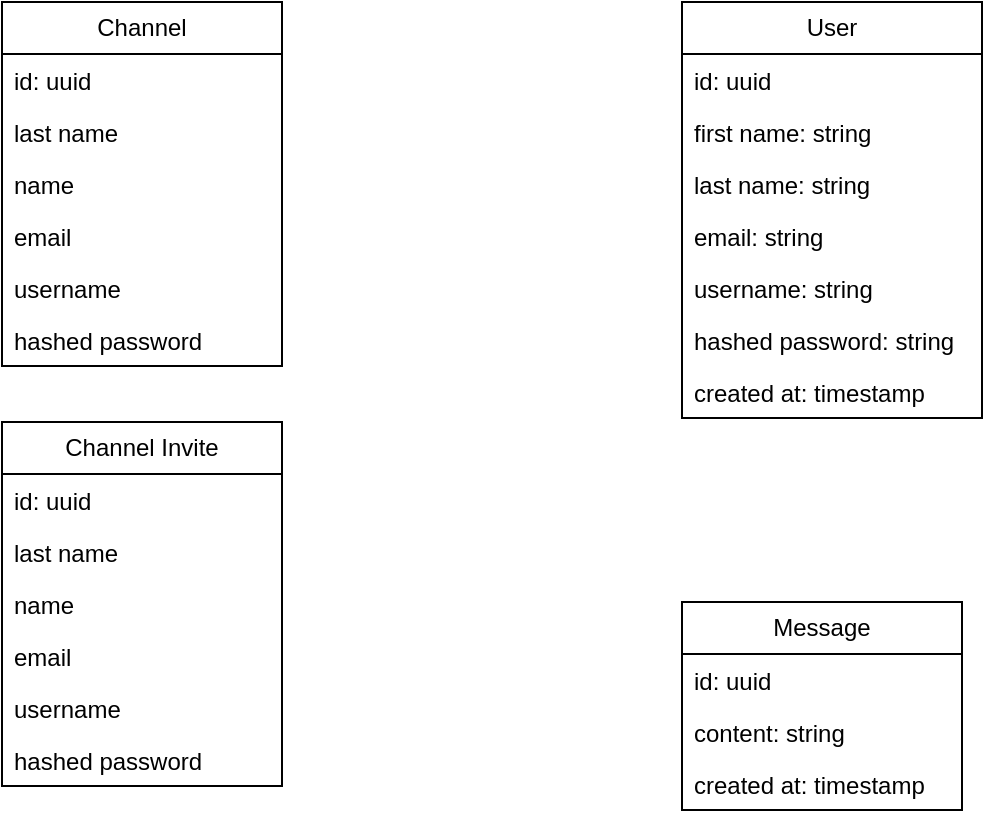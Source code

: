 <mxfile version="28.2.5" pages="2">
  <diagram name="Logical Diagram" id="xGx0N5eSpTNwlqwfYPXZ">
    <mxGraphModel dx="1779" dy="2288" grid="1" gridSize="10" guides="1" tooltips="1" connect="1" arrows="1" fold="1" page="1" pageScale="1" pageWidth="850" pageHeight="1100" math="0" shadow="0">
      <root>
        <mxCell id="j0nCSebroiDJJ7g8BEfC-0" />
        <mxCell id="j0nCSebroiDJJ7g8BEfC-1" parent="j0nCSebroiDJJ7g8BEfC-0" />
        <mxCell id="Xxsi_GQRVX5_oCuzkp5E-0" value="User" style="swimlane;fontStyle=0;childLayout=stackLayout;horizontal=1;startSize=26;fillColor=none;horizontalStack=0;resizeParent=1;resizeParentMax=0;resizeLast=0;collapsible=1;marginBottom=0;whiteSpace=wrap;html=1;" vertex="1" parent="j0nCSebroiDJJ7g8BEfC-1">
          <mxGeometry x="480" y="-540" width="150" height="208" as="geometry" />
        </mxCell>
        <mxCell id="Xxsi_GQRVX5_oCuzkp5E-19" value="id: uuid" style="text;strokeColor=none;fillColor=none;align=left;verticalAlign=top;spacingLeft=4;spacingRight=4;overflow=hidden;rotatable=0;points=[[0,0.5],[1,0.5]];portConstraint=eastwest;whiteSpace=wrap;html=1;" vertex="1" parent="Xxsi_GQRVX5_oCuzkp5E-0">
          <mxGeometry y="26" width="150" height="26" as="geometry" />
        </mxCell>
        <mxCell id="Xxsi_GQRVX5_oCuzkp5E-1" value="first name: string" style="text;strokeColor=none;fillColor=none;align=left;verticalAlign=top;spacingLeft=4;spacingRight=4;overflow=hidden;rotatable=0;points=[[0,0.5],[1,0.5]];portConstraint=eastwest;whiteSpace=wrap;html=1;" vertex="1" parent="Xxsi_GQRVX5_oCuzkp5E-0">
          <mxGeometry y="52" width="150" height="26" as="geometry" />
        </mxCell>
        <mxCell id="Xxsi_GQRVX5_oCuzkp5E-2" value="last name: string" style="text;strokeColor=none;fillColor=none;align=left;verticalAlign=top;spacingLeft=4;spacingRight=4;overflow=hidden;rotatable=0;points=[[0,0.5],[1,0.5]];portConstraint=eastwest;whiteSpace=wrap;html=1;" vertex="1" parent="Xxsi_GQRVX5_oCuzkp5E-0">
          <mxGeometry y="78" width="150" height="26" as="geometry" />
        </mxCell>
        <mxCell id="Xxsi_GQRVX5_oCuzkp5E-3" value="email: string" style="text;strokeColor=none;fillColor=none;align=left;verticalAlign=top;spacingLeft=4;spacingRight=4;overflow=hidden;rotatable=0;points=[[0,0.5],[1,0.5]];portConstraint=eastwest;whiteSpace=wrap;html=1;" vertex="1" parent="Xxsi_GQRVX5_oCuzkp5E-0">
          <mxGeometry y="104" width="150" height="26" as="geometry" />
        </mxCell>
        <mxCell id="Xxsi_GQRVX5_oCuzkp5E-4" value="username: string" style="text;strokeColor=none;fillColor=none;align=left;verticalAlign=top;spacingLeft=4;spacingRight=4;overflow=hidden;rotatable=0;points=[[0,0.5],[1,0.5]];portConstraint=eastwest;whiteSpace=wrap;html=1;" vertex="1" parent="Xxsi_GQRVX5_oCuzkp5E-0">
          <mxGeometry y="130" width="150" height="26" as="geometry" />
        </mxCell>
        <mxCell id="Xxsi_GQRVX5_oCuzkp5E-5" value="hashed password: string" style="text;strokeColor=none;fillColor=none;align=left;verticalAlign=top;spacingLeft=4;spacingRight=4;overflow=hidden;rotatable=0;points=[[0,0.5],[1,0.5]];portConstraint=eastwest;whiteSpace=wrap;html=1;" vertex="1" parent="Xxsi_GQRVX5_oCuzkp5E-0">
          <mxGeometry y="156" width="150" height="26" as="geometry" />
        </mxCell>
        <mxCell id="Xxsi_GQRVX5_oCuzkp5E-20" value="created at: timestamp" style="text;strokeColor=none;fillColor=none;align=left;verticalAlign=top;spacingLeft=4;spacingRight=4;overflow=hidden;rotatable=0;points=[[0,0.5],[1,0.5]];portConstraint=eastwest;whiteSpace=wrap;html=1;" vertex="1" parent="Xxsi_GQRVX5_oCuzkp5E-0">
          <mxGeometry y="182" width="150" height="26" as="geometry" />
        </mxCell>
        <mxCell id="Xxsi_GQRVX5_oCuzkp5E-13" value="Message" style="swimlane;fontStyle=0;childLayout=stackLayout;horizontal=1;startSize=26;fillColor=none;horizontalStack=0;resizeParent=1;resizeParentMax=0;resizeLast=0;collapsible=1;marginBottom=0;whiteSpace=wrap;html=1;" vertex="1" parent="j0nCSebroiDJJ7g8BEfC-1">
          <mxGeometry x="480" y="-240" width="140" height="104" as="geometry" />
        </mxCell>
        <mxCell id="Xxsi_GQRVX5_oCuzkp5E-14" value="id: uuid" style="text;strokeColor=none;fillColor=none;align=left;verticalAlign=top;spacingLeft=4;spacingRight=4;overflow=hidden;rotatable=0;points=[[0,0.5],[1,0.5]];portConstraint=eastwest;whiteSpace=wrap;html=1;" vertex="1" parent="Xxsi_GQRVX5_oCuzkp5E-13">
          <mxGeometry y="26" width="140" height="26" as="geometry" />
        </mxCell>
        <mxCell id="Xxsi_GQRVX5_oCuzkp5E-15" value="content: string" style="text;strokeColor=none;fillColor=none;align=left;verticalAlign=top;spacingLeft=4;spacingRight=4;overflow=hidden;rotatable=0;points=[[0,0.5],[1,0.5]];portConstraint=eastwest;whiteSpace=wrap;html=1;" vertex="1" parent="Xxsi_GQRVX5_oCuzkp5E-13">
          <mxGeometry y="52" width="140" height="26" as="geometry" />
        </mxCell>
        <mxCell id="Xxsi_GQRVX5_oCuzkp5E-17" value="created at: timestamp" style="text;strokeColor=none;fillColor=none;align=left;verticalAlign=top;spacingLeft=4;spacingRight=4;overflow=hidden;rotatable=0;points=[[0,0.5],[1,0.5]];portConstraint=eastwest;whiteSpace=wrap;html=1;" vertex="1" parent="Xxsi_GQRVX5_oCuzkp5E-13">
          <mxGeometry y="78" width="140" height="26" as="geometry" />
        </mxCell>
        <mxCell id="KXD7Go-ocemugeqAAiks-0" value="Channel" style="swimlane;fontStyle=0;childLayout=stackLayout;horizontal=1;startSize=26;fillColor=none;horizontalStack=0;resizeParent=1;resizeParentMax=0;resizeLast=0;collapsible=1;marginBottom=0;whiteSpace=wrap;html=1;" vertex="1" parent="j0nCSebroiDJJ7g8BEfC-1">
          <mxGeometry x="140" y="-540" width="140" height="182" as="geometry" />
        </mxCell>
        <mxCell id="KXD7Go-ocemugeqAAiks-1" value="id: uuid" style="text;strokeColor=none;fillColor=none;align=left;verticalAlign=top;spacingLeft=4;spacingRight=4;overflow=hidden;rotatable=0;points=[[0,0.5],[1,0.5]];portConstraint=eastwest;whiteSpace=wrap;html=1;" vertex="1" parent="KXD7Go-ocemugeqAAiks-0">
          <mxGeometry y="26" width="140" height="26" as="geometry" />
        </mxCell>
        <mxCell id="KXD7Go-ocemugeqAAiks-2" value="last name" style="text;strokeColor=none;fillColor=none;align=left;verticalAlign=top;spacingLeft=4;spacingRight=4;overflow=hidden;rotatable=0;points=[[0,0.5],[1,0.5]];portConstraint=eastwest;whiteSpace=wrap;html=1;" vertex="1" parent="KXD7Go-ocemugeqAAiks-0">
          <mxGeometry y="52" width="140" height="26" as="geometry" />
        </mxCell>
        <mxCell id="KXD7Go-ocemugeqAAiks-3" value="name" style="text;strokeColor=none;fillColor=none;align=left;verticalAlign=top;spacingLeft=4;spacingRight=4;overflow=hidden;rotatable=0;points=[[0,0.5],[1,0.5]];portConstraint=eastwest;whiteSpace=wrap;html=1;" vertex="1" parent="KXD7Go-ocemugeqAAiks-0">
          <mxGeometry y="78" width="140" height="26" as="geometry" />
        </mxCell>
        <mxCell id="KXD7Go-ocemugeqAAiks-4" value="email" style="text;strokeColor=none;fillColor=none;align=left;verticalAlign=top;spacingLeft=4;spacingRight=4;overflow=hidden;rotatable=0;points=[[0,0.5],[1,0.5]];portConstraint=eastwest;whiteSpace=wrap;html=1;" vertex="1" parent="KXD7Go-ocemugeqAAiks-0">
          <mxGeometry y="104" width="140" height="26" as="geometry" />
        </mxCell>
        <mxCell id="KXD7Go-ocemugeqAAiks-5" value="username" style="text;strokeColor=none;fillColor=none;align=left;verticalAlign=top;spacingLeft=4;spacingRight=4;overflow=hidden;rotatable=0;points=[[0,0.5],[1,0.5]];portConstraint=eastwest;whiteSpace=wrap;html=1;" vertex="1" parent="KXD7Go-ocemugeqAAiks-0">
          <mxGeometry y="130" width="140" height="26" as="geometry" />
        </mxCell>
        <mxCell id="KXD7Go-ocemugeqAAiks-6" value="hashed password" style="text;strokeColor=none;fillColor=none;align=left;verticalAlign=top;spacingLeft=4;spacingRight=4;overflow=hidden;rotatable=0;points=[[0,0.5],[1,0.5]];portConstraint=eastwest;whiteSpace=wrap;html=1;" vertex="1" parent="KXD7Go-ocemugeqAAiks-0">
          <mxGeometry y="156" width="140" height="26" as="geometry" />
        </mxCell>
        <mxCell id="KXD7Go-ocemugeqAAiks-7" value="Channel Invite" style="swimlane;fontStyle=0;childLayout=stackLayout;horizontal=1;startSize=26;fillColor=none;horizontalStack=0;resizeParent=1;resizeParentMax=0;resizeLast=0;collapsible=1;marginBottom=0;whiteSpace=wrap;html=1;" vertex="1" parent="j0nCSebroiDJJ7g8BEfC-1">
          <mxGeometry x="140" y="-330" width="140" height="182" as="geometry" />
        </mxCell>
        <mxCell id="KXD7Go-ocemugeqAAiks-8" value="id: uuid" style="text;strokeColor=none;fillColor=none;align=left;verticalAlign=top;spacingLeft=4;spacingRight=4;overflow=hidden;rotatable=0;points=[[0,0.5],[1,0.5]];portConstraint=eastwest;whiteSpace=wrap;html=1;" vertex="1" parent="KXD7Go-ocemugeqAAiks-7">
          <mxGeometry y="26" width="140" height="26" as="geometry" />
        </mxCell>
        <mxCell id="KXD7Go-ocemugeqAAiks-9" value="last name" style="text;strokeColor=none;fillColor=none;align=left;verticalAlign=top;spacingLeft=4;spacingRight=4;overflow=hidden;rotatable=0;points=[[0,0.5],[1,0.5]];portConstraint=eastwest;whiteSpace=wrap;html=1;" vertex="1" parent="KXD7Go-ocemugeqAAiks-7">
          <mxGeometry y="52" width="140" height="26" as="geometry" />
        </mxCell>
        <mxCell id="KXD7Go-ocemugeqAAiks-10" value="name" style="text;strokeColor=none;fillColor=none;align=left;verticalAlign=top;spacingLeft=4;spacingRight=4;overflow=hidden;rotatable=0;points=[[0,0.5],[1,0.5]];portConstraint=eastwest;whiteSpace=wrap;html=1;" vertex="1" parent="KXD7Go-ocemugeqAAiks-7">
          <mxGeometry y="78" width="140" height="26" as="geometry" />
        </mxCell>
        <mxCell id="KXD7Go-ocemugeqAAiks-11" value="email" style="text;strokeColor=none;fillColor=none;align=left;verticalAlign=top;spacingLeft=4;spacingRight=4;overflow=hidden;rotatable=0;points=[[0,0.5],[1,0.5]];portConstraint=eastwest;whiteSpace=wrap;html=1;" vertex="1" parent="KXD7Go-ocemugeqAAiks-7">
          <mxGeometry y="104" width="140" height="26" as="geometry" />
        </mxCell>
        <mxCell id="KXD7Go-ocemugeqAAiks-12" value="username" style="text;strokeColor=none;fillColor=none;align=left;verticalAlign=top;spacingLeft=4;spacingRight=4;overflow=hidden;rotatable=0;points=[[0,0.5],[1,0.5]];portConstraint=eastwest;whiteSpace=wrap;html=1;" vertex="1" parent="KXD7Go-ocemugeqAAiks-7">
          <mxGeometry y="130" width="140" height="26" as="geometry" />
        </mxCell>
        <mxCell id="KXD7Go-ocemugeqAAiks-13" value="hashed password" style="text;strokeColor=none;fillColor=none;align=left;verticalAlign=top;spacingLeft=4;spacingRight=4;overflow=hidden;rotatable=0;points=[[0,0.5],[1,0.5]];portConstraint=eastwest;whiteSpace=wrap;html=1;" vertex="1" parent="KXD7Go-ocemugeqAAiks-7">
          <mxGeometry y="156" width="140" height="26" as="geometry" />
        </mxCell>
      </root>
    </mxGraphModel>
  </diagram>
  <diagram name="Physical Diagram" id="TPBi_Plknl2KnNthRWyN">
    <mxGraphModel dx="1779" dy="2288" grid="1" gridSize="10" guides="1" tooltips="1" connect="1" arrows="1" fold="1" page="1" pageScale="1" pageWidth="850" pageHeight="1100" math="0" shadow="0">
      <root>
        <mxCell id="0" />
        <mxCell id="1" parent="0" />
        <mxCell id="fTxKDb7g-7TMiIa3mLF6-17" value="User" style="shape=table;startSize=30;container=1;collapsible=1;childLayout=tableLayout;fixedRows=1;rowLines=0;fontStyle=1;align=center;resizeLast=1;html=1;" parent="1" vertex="1">
          <mxGeometry x="610" y="200" width="180" height="240" as="geometry" />
        </mxCell>
        <mxCell id="fTxKDb7g-7TMiIa3mLF6-18" value="" style="shape=tableRow;horizontal=0;startSize=0;swimlaneHead=0;swimlaneBody=0;fillColor=none;collapsible=0;dropTarget=0;points=[[0,0.5],[1,0.5]];portConstraint=eastwest;top=0;left=0;right=0;bottom=1;" parent="fTxKDb7g-7TMiIa3mLF6-17" vertex="1">
          <mxGeometry y="30" width="180" height="30" as="geometry" />
        </mxCell>
        <mxCell id="fTxKDb7g-7TMiIa3mLF6-19" value="PK" style="shape=partialRectangle;connectable=0;fillColor=none;top=0;left=0;bottom=0;right=0;fontStyle=1;overflow=hidden;whiteSpace=wrap;html=1;" parent="fTxKDb7g-7TMiIa3mLF6-18" vertex="1">
          <mxGeometry width="30" height="30" as="geometry">
            <mxRectangle width="30" height="30" as="alternateBounds" />
          </mxGeometry>
        </mxCell>
        <mxCell id="fTxKDb7g-7TMiIa3mLF6-20" value="id" style="shape=partialRectangle;connectable=0;fillColor=none;top=0;left=0;bottom=0;right=0;align=left;spacingLeft=6;fontStyle=5;overflow=hidden;whiteSpace=wrap;html=1;" parent="fTxKDb7g-7TMiIa3mLF6-18" vertex="1">
          <mxGeometry x="30" width="150" height="30" as="geometry">
            <mxRectangle width="150" height="30" as="alternateBounds" />
          </mxGeometry>
        </mxCell>
        <mxCell id="fTxKDb7g-7TMiIa3mLF6-21" value="" style="shape=tableRow;horizontal=0;startSize=0;swimlaneHead=0;swimlaneBody=0;fillColor=none;collapsible=0;dropTarget=0;points=[[0,0.5],[1,0.5]];portConstraint=eastwest;top=0;left=0;right=0;bottom=0;" parent="fTxKDb7g-7TMiIa3mLF6-17" vertex="1">
          <mxGeometry y="60" width="180" height="30" as="geometry" />
        </mxCell>
        <mxCell id="fTxKDb7g-7TMiIa3mLF6-22" value="" style="shape=partialRectangle;connectable=0;fillColor=none;top=0;left=0;bottom=0;right=0;editable=1;overflow=hidden;whiteSpace=wrap;html=1;" parent="fTxKDb7g-7TMiIa3mLF6-21" vertex="1">
          <mxGeometry width="30" height="30" as="geometry">
            <mxRectangle width="30" height="30" as="alternateBounds" />
          </mxGeometry>
        </mxCell>
        <mxCell id="fTxKDb7g-7TMiIa3mLF6-23" value="username &amp;lt;unique&amp;gt;" style="shape=partialRectangle;connectable=0;fillColor=none;top=0;left=0;bottom=0;right=0;align=left;spacingLeft=6;overflow=hidden;whiteSpace=wrap;html=1;" parent="fTxKDb7g-7TMiIa3mLF6-21" vertex="1">
          <mxGeometry x="30" width="150" height="30" as="geometry">
            <mxRectangle width="150" height="30" as="alternateBounds" />
          </mxGeometry>
        </mxCell>
        <mxCell id="fTxKDb7g-7TMiIa3mLF6-30" value="" style="shape=tableRow;horizontal=0;startSize=0;swimlaneHead=0;swimlaneBody=0;fillColor=none;collapsible=0;dropTarget=0;points=[[0,0.5],[1,0.5]];portConstraint=eastwest;top=0;left=0;right=0;bottom=0;" parent="fTxKDb7g-7TMiIa3mLF6-17" vertex="1">
          <mxGeometry y="90" width="180" height="30" as="geometry" />
        </mxCell>
        <mxCell id="fTxKDb7g-7TMiIa3mLF6-31" value="" style="shape=partialRectangle;connectable=0;fillColor=none;top=0;left=0;bottom=0;right=0;editable=1;overflow=hidden;whiteSpace=wrap;html=1;" parent="fTxKDb7g-7TMiIa3mLF6-30" vertex="1">
          <mxGeometry width="30" height="30" as="geometry">
            <mxRectangle width="30" height="30" as="alternateBounds" />
          </mxGeometry>
        </mxCell>
        <mxCell id="fTxKDb7g-7TMiIa3mLF6-32" value="email &amp;lt;unique&amp;gt;" style="shape=partialRectangle;connectable=0;fillColor=none;top=0;left=0;bottom=0;right=0;align=left;spacingLeft=6;overflow=hidden;whiteSpace=wrap;html=1;" parent="fTxKDb7g-7TMiIa3mLF6-30" vertex="1">
          <mxGeometry x="30" width="150" height="30" as="geometry">
            <mxRectangle width="150" height="30" as="alternateBounds" />
          </mxGeometry>
        </mxCell>
        <mxCell id="fTxKDb7g-7TMiIa3mLF6-125" value="" style="shape=tableRow;horizontal=0;startSize=0;swimlaneHead=0;swimlaneBody=0;fillColor=none;collapsible=0;dropTarget=0;points=[[0,0.5],[1,0.5]];portConstraint=eastwest;top=0;left=0;right=0;bottom=0;" parent="fTxKDb7g-7TMiIa3mLF6-17" vertex="1">
          <mxGeometry y="120" width="180" height="30" as="geometry" />
        </mxCell>
        <mxCell id="fTxKDb7g-7TMiIa3mLF6-126" value="" style="shape=partialRectangle;connectable=0;fillColor=none;top=0;left=0;bottom=0;right=0;editable=1;overflow=hidden;whiteSpace=wrap;html=1;" parent="fTxKDb7g-7TMiIa3mLF6-125" vertex="1">
          <mxGeometry width="30" height="30" as="geometry">
            <mxRectangle width="30" height="30" as="alternateBounds" />
          </mxGeometry>
        </mxCell>
        <mxCell id="fTxKDb7g-7TMiIa3mLF6-127" value="password_hash" style="shape=partialRectangle;connectable=0;fillColor=none;top=0;left=0;bottom=0;right=0;align=left;spacingLeft=6;overflow=hidden;whiteSpace=wrap;html=1;" parent="fTxKDb7g-7TMiIa3mLF6-125" vertex="1">
          <mxGeometry x="30" width="150" height="30" as="geometry">
            <mxRectangle width="150" height="30" as="alternateBounds" />
          </mxGeometry>
        </mxCell>
        <mxCell id="fTxKDb7g-7TMiIa3mLF6-24" value="" style="shape=tableRow;horizontal=0;startSize=0;swimlaneHead=0;swimlaneBody=0;fillColor=none;collapsible=0;dropTarget=0;points=[[0,0.5],[1,0.5]];portConstraint=eastwest;top=0;left=0;right=0;bottom=0;" parent="fTxKDb7g-7TMiIa3mLF6-17" vertex="1">
          <mxGeometry y="150" width="180" height="30" as="geometry" />
        </mxCell>
        <mxCell id="fTxKDb7g-7TMiIa3mLF6-25" value="" style="shape=partialRectangle;connectable=0;fillColor=none;top=0;left=0;bottom=0;right=0;editable=1;overflow=hidden;whiteSpace=wrap;html=1;" parent="fTxKDb7g-7TMiIa3mLF6-24" vertex="1">
          <mxGeometry width="30" height="30" as="geometry">
            <mxRectangle width="30" height="30" as="alternateBounds" />
          </mxGeometry>
        </mxCell>
        <mxCell id="fTxKDb7g-7TMiIa3mLF6-26" value="first_name" style="shape=partialRectangle;connectable=0;fillColor=none;top=0;left=0;bottom=0;right=0;align=left;spacingLeft=6;overflow=hidden;whiteSpace=wrap;html=1;" parent="fTxKDb7g-7TMiIa3mLF6-24" vertex="1">
          <mxGeometry x="30" width="150" height="30" as="geometry">
            <mxRectangle width="150" height="30" as="alternateBounds" />
          </mxGeometry>
        </mxCell>
        <mxCell id="fTxKDb7g-7TMiIa3mLF6-27" value="" style="shape=tableRow;horizontal=0;startSize=0;swimlaneHead=0;swimlaneBody=0;fillColor=none;collapsible=0;dropTarget=0;points=[[0,0.5],[1,0.5]];portConstraint=eastwest;top=0;left=0;right=0;bottom=0;" parent="fTxKDb7g-7TMiIa3mLF6-17" vertex="1">
          <mxGeometry y="180" width="180" height="30" as="geometry" />
        </mxCell>
        <mxCell id="fTxKDb7g-7TMiIa3mLF6-28" value="" style="shape=partialRectangle;connectable=0;fillColor=none;top=0;left=0;bottom=0;right=0;editable=1;overflow=hidden;whiteSpace=wrap;html=1;" parent="fTxKDb7g-7TMiIa3mLF6-27" vertex="1">
          <mxGeometry width="30" height="30" as="geometry">
            <mxRectangle width="30" height="30" as="alternateBounds" />
          </mxGeometry>
        </mxCell>
        <mxCell id="fTxKDb7g-7TMiIa3mLF6-29" value="last_name" style="shape=partialRectangle;connectable=0;fillColor=none;top=0;left=0;bottom=0;right=0;align=left;spacingLeft=6;overflow=hidden;whiteSpace=wrap;html=1;" parent="fTxKDb7g-7TMiIa3mLF6-27" vertex="1">
          <mxGeometry x="30" width="150" height="30" as="geometry">
            <mxRectangle width="150" height="30" as="alternateBounds" />
          </mxGeometry>
        </mxCell>
        <mxCell id="fTxKDb7g-7TMiIa3mLF6-128" value="" style="shape=tableRow;horizontal=0;startSize=0;swimlaneHead=0;swimlaneBody=0;fillColor=none;collapsible=0;dropTarget=0;points=[[0,0.5],[1,0.5]];portConstraint=eastwest;top=0;left=0;right=0;bottom=0;" parent="fTxKDb7g-7TMiIa3mLF6-17" vertex="1">
          <mxGeometry y="210" width="180" height="30" as="geometry" />
        </mxCell>
        <mxCell id="fTxKDb7g-7TMiIa3mLF6-129" value="" style="shape=partialRectangle;connectable=0;fillColor=none;top=0;left=0;bottom=0;right=0;editable=1;overflow=hidden;whiteSpace=wrap;html=1;" parent="fTxKDb7g-7TMiIa3mLF6-128" vertex="1">
          <mxGeometry width="30" height="30" as="geometry">
            <mxRectangle width="30" height="30" as="alternateBounds" />
          </mxGeometry>
        </mxCell>
        <mxCell id="fTxKDb7g-7TMiIa3mLF6-130" value="status: enum(online, dnd, offline)" style="shape=partialRectangle;connectable=0;fillColor=none;top=0;left=0;bottom=0;right=0;align=left;spacingLeft=6;overflow=hidden;whiteSpace=wrap;html=1;" parent="fTxKDb7g-7TMiIa3mLF6-128" vertex="1">
          <mxGeometry x="30" width="150" height="30" as="geometry">
            <mxRectangle width="150" height="30" as="alternateBounds" />
          </mxGeometry>
        </mxCell>
        <mxCell id="fTxKDb7g-7TMiIa3mLF6-33" value="Channel" style="shape=table;startSize=30;container=1;collapsible=1;childLayout=tableLayout;fixedRows=1;rowLines=0;fontStyle=1;align=center;resizeLast=1;html=1;" parent="1" vertex="1">
          <mxGeometry x="30" y="170" width="180" height="170" as="geometry" />
        </mxCell>
        <mxCell id="fTxKDb7g-7TMiIa3mLF6-34" value="" style="shape=tableRow;horizontal=0;startSize=0;swimlaneHead=0;swimlaneBody=0;fillColor=none;collapsible=0;dropTarget=0;points=[[0,0.5],[1,0.5]];portConstraint=eastwest;top=0;left=0;right=0;bottom=1;" parent="fTxKDb7g-7TMiIa3mLF6-33" vertex="1">
          <mxGeometry y="30" width="180" height="30" as="geometry" />
        </mxCell>
        <mxCell id="fTxKDb7g-7TMiIa3mLF6-35" value="PK" style="shape=partialRectangle;connectable=0;fillColor=none;top=0;left=0;bottom=0;right=0;fontStyle=1;overflow=hidden;whiteSpace=wrap;html=1;" parent="fTxKDb7g-7TMiIa3mLF6-34" vertex="1">
          <mxGeometry width="30" height="30" as="geometry">
            <mxRectangle width="30" height="30" as="alternateBounds" />
          </mxGeometry>
        </mxCell>
        <mxCell id="fTxKDb7g-7TMiIa3mLF6-36" value="id" style="shape=partialRectangle;connectable=0;fillColor=none;top=0;left=0;bottom=0;right=0;align=left;spacingLeft=6;fontStyle=5;overflow=hidden;whiteSpace=wrap;html=1;" parent="fTxKDb7g-7TMiIa3mLF6-34" vertex="1">
          <mxGeometry x="30" width="150" height="30" as="geometry">
            <mxRectangle width="150" height="30" as="alternateBounds" />
          </mxGeometry>
        </mxCell>
        <mxCell id="fTxKDb7g-7TMiIa3mLF6-37" value="" style="shape=tableRow;horizontal=0;startSize=0;swimlaneHead=0;swimlaneBody=0;fillColor=none;collapsible=0;dropTarget=0;points=[[0,0.5],[1,0.5]];portConstraint=eastwest;top=0;left=0;right=0;bottom=0;" parent="fTxKDb7g-7TMiIa3mLF6-33" vertex="1">
          <mxGeometry y="60" width="180" height="30" as="geometry" />
        </mxCell>
        <mxCell id="fTxKDb7g-7TMiIa3mLF6-38" value="" style="shape=partialRectangle;connectable=0;fillColor=none;top=0;left=0;bottom=0;right=0;editable=1;overflow=hidden;whiteSpace=wrap;html=1;" parent="fTxKDb7g-7TMiIa3mLF6-37" vertex="1">
          <mxGeometry width="30" height="30" as="geometry">
            <mxRectangle width="30" height="30" as="alternateBounds" />
          </mxGeometry>
        </mxCell>
        <mxCell id="fTxKDb7g-7TMiIa3mLF6-39" value="name &amp;lt;unique&amp;gt;" style="shape=partialRectangle;connectable=0;fillColor=none;top=0;left=0;bottom=0;right=0;align=left;spacingLeft=6;overflow=hidden;whiteSpace=wrap;html=1;" parent="fTxKDb7g-7TMiIa3mLF6-37" vertex="1">
          <mxGeometry x="30" width="150" height="30" as="geometry">
            <mxRectangle width="150" height="30" as="alternateBounds" />
          </mxGeometry>
        </mxCell>
        <mxCell id="fTxKDb7g-7TMiIa3mLF6-94" value="" style="shape=tableRow;horizontal=0;startSize=0;swimlaneHead=0;swimlaneBody=0;fillColor=none;collapsible=0;dropTarget=0;points=[[0,0.5],[1,0.5]];portConstraint=eastwest;top=0;left=0;right=0;bottom=0;" parent="fTxKDb7g-7TMiIa3mLF6-33" vertex="1">
          <mxGeometry y="90" width="180" height="40" as="geometry" />
        </mxCell>
        <mxCell id="fTxKDb7g-7TMiIa3mLF6-95" value="" style="shape=partialRectangle;connectable=0;fillColor=none;top=0;left=0;bottom=0;right=0;editable=1;overflow=hidden;whiteSpace=wrap;html=1;" parent="fTxKDb7g-7TMiIa3mLF6-94" vertex="1">
          <mxGeometry width="30" height="40" as="geometry">
            <mxRectangle width="30" height="40" as="alternateBounds" />
          </mxGeometry>
        </mxCell>
        <mxCell id="fTxKDb7g-7TMiIa3mLF6-96" value="type: enum(private, public)" style="shape=partialRectangle;connectable=0;fillColor=none;top=0;left=0;bottom=0;right=0;align=left;spacingLeft=6;overflow=hidden;whiteSpace=wrap;html=1;" parent="fTxKDb7g-7TMiIa3mLF6-94" vertex="1">
          <mxGeometry x="30" width="150" height="40" as="geometry">
            <mxRectangle width="150" height="40" as="alternateBounds" />
          </mxGeometry>
        </mxCell>
        <mxCell id="fTxKDb7g-7TMiIa3mLF6-116" value="" style="shape=tableRow;horizontal=0;startSize=0;swimlaneHead=0;swimlaneBody=0;fillColor=none;collapsible=0;dropTarget=0;points=[[0,0.5],[1,0.5]];portConstraint=eastwest;top=0;left=0;right=0;bottom=0;" parent="fTxKDb7g-7TMiIa3mLF6-33" vertex="1">
          <mxGeometry y="130" width="180" height="40" as="geometry" />
        </mxCell>
        <mxCell id="fTxKDb7g-7TMiIa3mLF6-117" value="" style="shape=partialRectangle;connectable=0;fillColor=none;top=0;left=0;bottom=0;right=0;editable=1;overflow=hidden;whiteSpace=wrap;html=1;" parent="fTxKDb7g-7TMiIa3mLF6-116" vertex="1">
          <mxGeometry width="30" height="40" as="geometry">
            <mxRectangle width="30" height="40" as="alternateBounds" />
          </mxGeometry>
        </mxCell>
        <mxCell id="fTxKDb7g-7TMiIa3mLF6-118" value="created_at" style="shape=partialRectangle;connectable=0;fillColor=none;top=0;left=0;bottom=0;right=0;align=left;spacingLeft=6;overflow=hidden;whiteSpace=wrap;html=1;" parent="fTxKDb7g-7TMiIa3mLF6-116" vertex="1">
          <mxGeometry x="30" width="150" height="40" as="geometry">
            <mxRectangle width="150" height="40" as="alternateBounds" />
          </mxGeometry>
        </mxCell>
        <mxCell id="fTxKDb7g-7TMiIa3mLF6-49" value="Channel Member" style="shape=table;startSize=30;container=1;collapsible=1;childLayout=tableLayout;fixedRows=1;rowLines=0;fontStyle=1;align=center;resizeLast=1;html=1;" parent="1" vertex="1">
          <mxGeometry x="335" y="200" width="180" height="180" as="geometry" />
        </mxCell>
        <mxCell id="fTxKDb7g-7TMiIa3mLF6-50" value="" style="shape=tableRow;horizontal=0;startSize=0;swimlaneHead=0;swimlaneBody=0;fillColor=none;collapsible=0;dropTarget=0;points=[[0,0.5],[1,0.5]];portConstraint=eastwest;top=0;left=0;right=0;bottom=1;" parent="fTxKDb7g-7TMiIa3mLF6-49" vertex="1">
          <mxGeometry y="30" width="180" height="30" as="geometry" />
        </mxCell>
        <mxCell id="fTxKDb7g-7TMiIa3mLF6-51" value="PK" style="shape=partialRectangle;connectable=0;fillColor=none;top=0;left=0;bottom=0;right=0;fontStyle=1;overflow=hidden;whiteSpace=wrap;html=1;" parent="fTxKDb7g-7TMiIa3mLF6-50" vertex="1">
          <mxGeometry width="30" height="30" as="geometry">
            <mxRectangle width="30" height="30" as="alternateBounds" />
          </mxGeometry>
        </mxCell>
        <mxCell id="fTxKDb7g-7TMiIa3mLF6-52" value="id" style="shape=partialRectangle;connectable=0;fillColor=none;top=0;left=0;bottom=0;right=0;align=left;spacingLeft=6;fontStyle=5;overflow=hidden;whiteSpace=wrap;html=1;" parent="fTxKDb7g-7TMiIa3mLF6-50" vertex="1">
          <mxGeometry x="30" width="150" height="30" as="geometry">
            <mxRectangle width="150" height="30" as="alternateBounds" />
          </mxGeometry>
        </mxCell>
        <mxCell id="fTxKDb7g-7TMiIa3mLF6-53" value="" style="shape=tableRow;horizontal=0;startSize=0;swimlaneHead=0;swimlaneBody=0;fillColor=none;collapsible=0;dropTarget=0;points=[[0,0.5],[1,0.5]];portConstraint=eastwest;top=0;left=0;right=0;bottom=0;" parent="fTxKDb7g-7TMiIa3mLF6-49" vertex="1">
          <mxGeometry y="60" width="180" height="30" as="geometry" />
        </mxCell>
        <mxCell id="fTxKDb7g-7TMiIa3mLF6-54" value="FK" style="shape=partialRectangle;connectable=0;fillColor=none;top=0;left=0;bottom=0;right=0;editable=1;overflow=hidden;whiteSpace=wrap;html=1;" parent="fTxKDb7g-7TMiIa3mLF6-53" vertex="1">
          <mxGeometry width="30" height="30" as="geometry">
            <mxRectangle width="30" height="30" as="alternateBounds" />
          </mxGeometry>
        </mxCell>
        <mxCell id="fTxKDb7g-7TMiIa3mLF6-55" value="user_id" style="shape=partialRectangle;connectable=0;fillColor=none;top=0;left=0;bottom=0;right=0;align=left;spacingLeft=6;overflow=hidden;whiteSpace=wrap;html=1;" parent="fTxKDb7g-7TMiIa3mLF6-53" vertex="1">
          <mxGeometry x="30" width="150" height="30" as="geometry">
            <mxRectangle width="150" height="30" as="alternateBounds" />
          </mxGeometry>
        </mxCell>
        <mxCell id="fTxKDb7g-7TMiIa3mLF6-56" value="" style="shape=tableRow;horizontal=0;startSize=0;swimlaneHead=0;swimlaneBody=0;fillColor=none;collapsible=0;dropTarget=0;points=[[0,0.5],[1,0.5]];portConstraint=eastwest;top=0;left=0;right=0;bottom=0;" parent="fTxKDb7g-7TMiIa3mLF6-49" vertex="1">
          <mxGeometry y="90" width="180" height="30" as="geometry" />
        </mxCell>
        <mxCell id="fTxKDb7g-7TMiIa3mLF6-57" value="FK" style="shape=partialRectangle;connectable=0;fillColor=none;top=0;left=0;bottom=0;right=0;editable=1;overflow=hidden;whiteSpace=wrap;html=1;" parent="fTxKDb7g-7TMiIa3mLF6-56" vertex="1">
          <mxGeometry width="30" height="30" as="geometry">
            <mxRectangle width="30" height="30" as="alternateBounds" />
          </mxGeometry>
        </mxCell>
        <mxCell id="fTxKDb7g-7TMiIa3mLF6-58" value="channel_id" style="shape=partialRectangle;connectable=0;fillColor=none;top=0;left=0;bottom=0;right=0;align=left;spacingLeft=6;overflow=hidden;whiteSpace=wrap;html=1;" parent="fTxKDb7g-7TMiIa3mLF6-56" vertex="1">
          <mxGeometry x="30" width="150" height="30" as="geometry">
            <mxRectangle width="150" height="30" as="alternateBounds" />
          </mxGeometry>
        </mxCell>
        <mxCell id="fTxKDb7g-7TMiIa3mLF6-59" value="" style="shape=tableRow;horizontal=0;startSize=0;swimlaneHead=0;swimlaneBody=0;fillColor=none;collapsible=0;dropTarget=0;points=[[0,0.5],[1,0.5]];portConstraint=eastwest;top=0;left=0;right=0;bottom=0;" parent="fTxKDb7g-7TMiIa3mLF6-49" vertex="1">
          <mxGeometry y="120" width="180" height="30" as="geometry" />
        </mxCell>
        <mxCell id="fTxKDb7g-7TMiIa3mLF6-60" value="" style="shape=partialRectangle;connectable=0;fillColor=none;top=0;left=0;bottom=0;right=0;editable=1;overflow=hidden;whiteSpace=wrap;html=1;" parent="fTxKDb7g-7TMiIa3mLF6-59" vertex="1">
          <mxGeometry width="30" height="30" as="geometry">
            <mxRectangle width="30" height="30" as="alternateBounds" />
          </mxGeometry>
        </mxCell>
        <mxCell id="fTxKDb7g-7TMiIa3mLF6-61" value="joined_at" style="shape=partialRectangle;connectable=0;fillColor=none;top=0;left=0;bottom=0;right=0;align=left;spacingLeft=6;overflow=hidden;whiteSpace=wrap;html=1;" parent="fTxKDb7g-7TMiIa3mLF6-59" vertex="1">
          <mxGeometry x="30" width="150" height="30" as="geometry">
            <mxRectangle width="150" height="30" as="alternateBounds" />
          </mxGeometry>
        </mxCell>
        <mxCell id="fTxKDb7g-7TMiIa3mLF6-97" value="" style="shape=tableRow;horizontal=0;startSize=0;swimlaneHead=0;swimlaneBody=0;fillColor=none;collapsible=0;dropTarget=0;points=[[0,0.5],[1,0.5]];portConstraint=eastwest;top=0;left=0;right=0;bottom=0;" parent="fTxKDb7g-7TMiIa3mLF6-49" vertex="1">
          <mxGeometry y="150" width="180" height="30" as="geometry" />
        </mxCell>
        <mxCell id="fTxKDb7g-7TMiIa3mLF6-98" value="" style="shape=partialRectangle;connectable=0;fillColor=none;top=0;left=0;bottom=0;right=0;editable=1;overflow=hidden;whiteSpace=wrap;html=1;" parent="fTxKDb7g-7TMiIa3mLF6-97" vertex="1">
          <mxGeometry width="30" height="30" as="geometry">
            <mxRectangle width="30" height="30" as="alternateBounds" />
          </mxGeometry>
        </mxCell>
        <mxCell id="fTxKDb7g-7TMiIa3mLF6-99" value="role: enum(member, admin)" style="shape=partialRectangle;connectable=0;fillColor=none;top=0;left=0;bottom=0;right=0;align=left;spacingLeft=6;overflow=hidden;whiteSpace=wrap;html=1;" parent="fTxKDb7g-7TMiIa3mLF6-97" vertex="1">
          <mxGeometry x="30" width="150" height="30" as="geometry">
            <mxRectangle width="150" height="30" as="alternateBounds" />
          </mxGeometry>
        </mxCell>
        <mxCell id="fTxKDb7g-7TMiIa3mLF6-65" value="Channel Ban" style="shape=table;startSize=30;container=1;collapsible=1;childLayout=tableLayout;fixedRows=1;rowLines=0;fontStyle=1;align=center;resizeLast=1;html=1;" parent="1" vertex="1">
          <mxGeometry x="320" y="-230" width="180" height="150" as="geometry" />
        </mxCell>
        <mxCell id="fTxKDb7g-7TMiIa3mLF6-66" value="" style="shape=tableRow;horizontal=0;startSize=0;swimlaneHead=0;swimlaneBody=0;fillColor=none;collapsible=0;dropTarget=0;points=[[0,0.5],[1,0.5]];portConstraint=eastwest;top=0;left=0;right=0;bottom=1;" parent="fTxKDb7g-7TMiIa3mLF6-65" vertex="1">
          <mxGeometry y="30" width="180" height="30" as="geometry" />
        </mxCell>
        <mxCell id="fTxKDb7g-7TMiIa3mLF6-67" value="PK" style="shape=partialRectangle;connectable=0;fillColor=none;top=0;left=0;bottom=0;right=0;fontStyle=1;overflow=hidden;whiteSpace=wrap;html=1;" parent="fTxKDb7g-7TMiIa3mLF6-66" vertex="1">
          <mxGeometry width="30" height="30" as="geometry">
            <mxRectangle width="30" height="30" as="alternateBounds" />
          </mxGeometry>
        </mxCell>
        <mxCell id="fTxKDb7g-7TMiIa3mLF6-68" value="id" style="shape=partialRectangle;connectable=0;fillColor=none;top=0;left=0;bottom=0;right=0;align=left;spacingLeft=6;fontStyle=5;overflow=hidden;whiteSpace=wrap;html=1;" parent="fTxKDb7g-7TMiIa3mLF6-66" vertex="1">
          <mxGeometry x="30" width="150" height="30" as="geometry">
            <mxRectangle width="150" height="30" as="alternateBounds" />
          </mxGeometry>
        </mxCell>
        <mxCell id="fTxKDb7g-7TMiIa3mLF6-69" value="" style="shape=tableRow;horizontal=0;startSize=0;swimlaneHead=0;swimlaneBody=0;fillColor=none;collapsible=0;dropTarget=0;points=[[0,0.5],[1,0.5]];portConstraint=eastwest;top=0;left=0;right=0;bottom=0;" parent="fTxKDb7g-7TMiIa3mLF6-65" vertex="1">
          <mxGeometry y="60" width="180" height="30" as="geometry" />
        </mxCell>
        <mxCell id="fTxKDb7g-7TMiIa3mLF6-70" value="FK" style="shape=partialRectangle;connectable=0;fillColor=none;top=0;left=0;bottom=0;right=0;editable=1;overflow=hidden;whiteSpace=wrap;html=1;" parent="fTxKDb7g-7TMiIa3mLF6-69" vertex="1">
          <mxGeometry width="30" height="30" as="geometry">
            <mxRectangle width="30" height="30" as="alternateBounds" />
          </mxGeometry>
        </mxCell>
        <mxCell id="fTxKDb7g-7TMiIa3mLF6-71" value="user_id" style="shape=partialRectangle;connectable=0;fillColor=none;top=0;left=0;bottom=0;right=0;align=left;spacingLeft=6;overflow=hidden;whiteSpace=wrap;html=1;" parent="fTxKDb7g-7TMiIa3mLF6-69" vertex="1">
          <mxGeometry x="30" width="150" height="30" as="geometry">
            <mxRectangle width="150" height="30" as="alternateBounds" />
          </mxGeometry>
        </mxCell>
        <mxCell id="fTxKDb7g-7TMiIa3mLF6-72" value="" style="shape=tableRow;horizontal=0;startSize=0;swimlaneHead=0;swimlaneBody=0;fillColor=none;collapsible=0;dropTarget=0;points=[[0,0.5],[1,0.5]];portConstraint=eastwest;top=0;left=0;right=0;bottom=0;" parent="fTxKDb7g-7TMiIa3mLF6-65" vertex="1">
          <mxGeometry y="90" width="180" height="30" as="geometry" />
        </mxCell>
        <mxCell id="fTxKDb7g-7TMiIa3mLF6-73" value="FK" style="shape=partialRectangle;connectable=0;fillColor=none;top=0;left=0;bottom=0;right=0;editable=1;overflow=hidden;whiteSpace=wrap;html=1;" parent="fTxKDb7g-7TMiIa3mLF6-72" vertex="1">
          <mxGeometry width="30" height="30" as="geometry">
            <mxRectangle width="30" height="30" as="alternateBounds" />
          </mxGeometry>
        </mxCell>
        <mxCell id="fTxKDb7g-7TMiIa3mLF6-74" value="channel_id" style="shape=partialRectangle;connectable=0;fillColor=none;top=0;left=0;bottom=0;right=0;align=left;spacingLeft=6;overflow=hidden;whiteSpace=wrap;html=1;" parent="fTxKDb7g-7TMiIa3mLF6-72" vertex="1">
          <mxGeometry x="30" width="150" height="30" as="geometry">
            <mxRectangle width="150" height="30" as="alternateBounds" />
          </mxGeometry>
        </mxCell>
        <mxCell id="fTxKDb7g-7TMiIa3mLF6-75" value="" style="shape=tableRow;horizontal=0;startSize=0;swimlaneHead=0;swimlaneBody=0;fillColor=none;collapsible=0;dropTarget=0;points=[[0,0.5],[1,0.5]];portConstraint=eastwest;top=0;left=0;right=0;bottom=0;" parent="fTxKDb7g-7TMiIa3mLF6-65" vertex="1">
          <mxGeometry y="120" width="180" height="30" as="geometry" />
        </mxCell>
        <mxCell id="fTxKDb7g-7TMiIa3mLF6-76" value="" style="shape=partialRectangle;connectable=0;fillColor=none;top=0;left=0;bottom=0;right=0;editable=1;overflow=hidden;whiteSpace=wrap;html=1;" parent="fTxKDb7g-7TMiIa3mLF6-75" vertex="1">
          <mxGeometry width="30" height="30" as="geometry">
            <mxRectangle width="30" height="30" as="alternateBounds" />
          </mxGeometry>
        </mxCell>
        <mxCell id="fTxKDb7g-7TMiIa3mLF6-77" value="created_at" style="shape=partialRectangle;connectable=0;fillColor=none;top=0;left=0;bottom=0;right=0;align=left;spacingLeft=6;overflow=hidden;whiteSpace=wrap;html=1;" parent="fTxKDb7g-7TMiIa3mLF6-75" vertex="1">
          <mxGeometry x="30" width="150" height="30" as="geometry">
            <mxRectangle width="150" height="30" as="alternateBounds" />
          </mxGeometry>
        </mxCell>
        <mxCell id="fTxKDb7g-7TMiIa3mLF6-78" value="Channel Invite" style="shape=table;startSize=30;container=1;collapsible=1;childLayout=tableLayout;fixedRows=1;rowLines=0;fontStyle=1;align=center;resizeLast=1;html=1;" parent="1" vertex="1">
          <mxGeometry x="335" y="-30" width="180" height="180" as="geometry" />
        </mxCell>
        <mxCell id="fTxKDb7g-7TMiIa3mLF6-79" value="" style="shape=tableRow;horizontal=0;startSize=0;swimlaneHead=0;swimlaneBody=0;fillColor=none;collapsible=0;dropTarget=0;points=[[0,0.5],[1,0.5]];portConstraint=eastwest;top=0;left=0;right=0;bottom=1;" parent="fTxKDb7g-7TMiIa3mLF6-78" vertex="1">
          <mxGeometry y="30" width="180" height="30" as="geometry" />
        </mxCell>
        <mxCell id="fTxKDb7g-7TMiIa3mLF6-80" value="PK" style="shape=partialRectangle;connectable=0;fillColor=none;top=0;left=0;bottom=0;right=0;fontStyle=1;overflow=hidden;whiteSpace=wrap;html=1;" parent="fTxKDb7g-7TMiIa3mLF6-79" vertex="1">
          <mxGeometry width="30" height="30" as="geometry">
            <mxRectangle width="30" height="30" as="alternateBounds" />
          </mxGeometry>
        </mxCell>
        <mxCell id="fTxKDb7g-7TMiIa3mLF6-81" value="id" style="shape=partialRectangle;connectable=0;fillColor=none;top=0;left=0;bottom=0;right=0;align=left;spacingLeft=6;fontStyle=5;overflow=hidden;whiteSpace=wrap;html=1;" parent="fTxKDb7g-7TMiIa3mLF6-79" vertex="1">
          <mxGeometry x="30" width="150" height="30" as="geometry">
            <mxRectangle width="150" height="30" as="alternateBounds" />
          </mxGeometry>
        </mxCell>
        <mxCell id="fTxKDb7g-7TMiIa3mLF6-82" value="" style="shape=tableRow;horizontal=0;startSize=0;swimlaneHead=0;swimlaneBody=0;fillColor=none;collapsible=0;dropTarget=0;points=[[0,0.5],[1,0.5]];portConstraint=eastwest;top=0;left=0;right=0;bottom=0;" parent="fTxKDb7g-7TMiIa3mLF6-78" vertex="1">
          <mxGeometry y="60" width="180" height="30" as="geometry" />
        </mxCell>
        <mxCell id="fTxKDb7g-7TMiIa3mLF6-83" value="FK" style="shape=partialRectangle;connectable=0;fillColor=none;top=0;left=0;bottom=0;right=0;editable=1;overflow=hidden;whiteSpace=wrap;html=1;" parent="fTxKDb7g-7TMiIa3mLF6-82" vertex="1">
          <mxGeometry width="30" height="30" as="geometry">
            <mxRectangle width="30" height="30" as="alternateBounds" />
          </mxGeometry>
        </mxCell>
        <mxCell id="fTxKDb7g-7TMiIa3mLF6-84" value="channel_id" style="shape=partialRectangle;connectable=0;fillColor=none;top=0;left=0;bottom=0;right=0;align=left;spacingLeft=6;overflow=hidden;whiteSpace=wrap;html=1;" parent="fTxKDb7g-7TMiIa3mLF6-82" vertex="1">
          <mxGeometry x="30" width="150" height="30" as="geometry">
            <mxRectangle width="150" height="30" as="alternateBounds" />
          </mxGeometry>
        </mxCell>
        <mxCell id="fTxKDb7g-7TMiIa3mLF6-85" value="" style="shape=tableRow;horizontal=0;startSize=0;swimlaneHead=0;swimlaneBody=0;fillColor=none;collapsible=0;dropTarget=0;points=[[0,0.5],[1,0.5]];portConstraint=eastwest;top=0;left=0;right=0;bottom=0;" parent="fTxKDb7g-7TMiIa3mLF6-78" vertex="1">
          <mxGeometry y="90" width="180" height="30" as="geometry" />
        </mxCell>
        <mxCell id="fTxKDb7g-7TMiIa3mLF6-86" value="FK" style="shape=partialRectangle;connectable=0;fillColor=none;top=0;left=0;bottom=0;right=0;editable=1;overflow=hidden;whiteSpace=wrap;html=1;" parent="fTxKDb7g-7TMiIa3mLF6-85" vertex="1">
          <mxGeometry width="30" height="30" as="geometry">
            <mxRectangle width="30" height="30" as="alternateBounds" />
          </mxGeometry>
        </mxCell>
        <mxCell id="fTxKDb7g-7TMiIa3mLF6-87" value="user_id" style="shape=partialRectangle;connectable=0;fillColor=none;top=0;left=0;bottom=0;right=0;align=left;spacingLeft=6;overflow=hidden;whiteSpace=wrap;html=1;" parent="fTxKDb7g-7TMiIa3mLF6-85" vertex="1">
          <mxGeometry x="30" width="150" height="30" as="geometry">
            <mxRectangle width="150" height="30" as="alternateBounds" />
          </mxGeometry>
        </mxCell>
        <mxCell id="fTxKDb7g-7TMiIa3mLF6-88" value="" style="shape=tableRow;horizontal=0;startSize=0;swimlaneHead=0;swimlaneBody=0;fillColor=none;collapsible=0;dropTarget=0;points=[[0,0.5],[1,0.5]];portConstraint=eastwest;top=0;left=0;right=0;bottom=0;" parent="fTxKDb7g-7TMiIa3mLF6-78" vertex="1">
          <mxGeometry y="120" width="180" height="30" as="geometry" />
        </mxCell>
        <mxCell id="fTxKDb7g-7TMiIa3mLF6-89" value="" style="shape=partialRectangle;connectable=0;fillColor=none;top=0;left=0;bottom=0;right=0;editable=1;overflow=hidden;whiteSpace=wrap;html=1;" parent="fTxKDb7g-7TMiIa3mLF6-88" vertex="1">
          <mxGeometry width="30" height="30" as="geometry">
            <mxRectangle width="30" height="30" as="alternateBounds" />
          </mxGeometry>
        </mxCell>
        <mxCell id="fTxKDb7g-7TMiIa3mLF6-90" value="created_at" style="shape=partialRectangle;connectable=0;fillColor=none;top=0;left=0;bottom=0;right=0;align=left;spacingLeft=6;overflow=hidden;whiteSpace=wrap;html=1;" parent="fTxKDb7g-7TMiIa3mLF6-88" vertex="1">
          <mxGeometry x="30" width="150" height="30" as="geometry">
            <mxRectangle width="150" height="30" as="alternateBounds" />
          </mxGeometry>
        </mxCell>
        <mxCell id="fTxKDb7g-7TMiIa3mLF6-91" value="" style="shape=tableRow;horizontal=0;startSize=0;swimlaneHead=0;swimlaneBody=0;fillColor=none;collapsible=0;dropTarget=0;points=[[0,0.5],[1,0.5]];portConstraint=eastwest;top=0;left=0;right=0;bottom=0;" parent="fTxKDb7g-7TMiIa3mLF6-78" vertex="1">
          <mxGeometry y="150" width="180" height="30" as="geometry" />
        </mxCell>
        <mxCell id="fTxKDb7g-7TMiIa3mLF6-92" value="" style="shape=partialRectangle;connectable=0;fillColor=none;top=0;left=0;bottom=0;right=0;editable=1;overflow=hidden;whiteSpace=wrap;html=1;" parent="fTxKDb7g-7TMiIa3mLF6-91" vertex="1">
          <mxGeometry width="30" height="30" as="geometry">
            <mxRectangle width="30" height="30" as="alternateBounds" />
          </mxGeometry>
        </mxCell>
        <mxCell id="fTxKDb7g-7TMiIa3mLF6-93" value="expires_at" style="shape=partialRectangle;connectable=0;fillColor=none;top=0;left=0;bottom=0;right=0;align=left;spacingLeft=6;overflow=hidden;whiteSpace=wrap;html=1;" parent="fTxKDb7g-7TMiIa3mLF6-91" vertex="1">
          <mxGeometry x="30" width="150" height="30" as="geometry">
            <mxRectangle width="150" height="30" as="alternateBounds" />
          </mxGeometry>
        </mxCell>
        <mxCell id="fTxKDb7g-7TMiIa3mLF6-100" value="Message" style="shape=table;startSize=30;container=1;collapsible=1;childLayout=tableLayout;fixedRows=1;rowLines=0;fontStyle=1;align=center;resizeLast=1;html=1;" parent="1" vertex="1">
          <mxGeometry x="335" y="420" width="180" height="210" as="geometry" />
        </mxCell>
        <mxCell id="fTxKDb7g-7TMiIa3mLF6-101" value="" style="shape=tableRow;horizontal=0;startSize=0;swimlaneHead=0;swimlaneBody=0;fillColor=none;collapsible=0;dropTarget=0;points=[[0,0.5],[1,0.5]];portConstraint=eastwest;top=0;left=0;right=0;bottom=1;" parent="fTxKDb7g-7TMiIa3mLF6-100" vertex="1">
          <mxGeometry y="30" width="180" height="30" as="geometry" />
        </mxCell>
        <mxCell id="fTxKDb7g-7TMiIa3mLF6-102" value="PK" style="shape=partialRectangle;connectable=0;fillColor=none;top=0;left=0;bottom=0;right=0;fontStyle=1;overflow=hidden;whiteSpace=wrap;html=1;" parent="fTxKDb7g-7TMiIa3mLF6-101" vertex="1">
          <mxGeometry width="30" height="30" as="geometry">
            <mxRectangle width="30" height="30" as="alternateBounds" />
          </mxGeometry>
        </mxCell>
        <mxCell id="fTxKDb7g-7TMiIa3mLF6-103" value="id" style="shape=partialRectangle;connectable=0;fillColor=none;top=0;left=0;bottom=0;right=0;align=left;spacingLeft=6;fontStyle=5;overflow=hidden;whiteSpace=wrap;html=1;" parent="fTxKDb7g-7TMiIa3mLF6-101" vertex="1">
          <mxGeometry x="30" width="150" height="30" as="geometry">
            <mxRectangle width="150" height="30" as="alternateBounds" />
          </mxGeometry>
        </mxCell>
        <mxCell id="fTxKDb7g-7TMiIa3mLF6-107" value="" style="shape=tableRow;horizontal=0;startSize=0;swimlaneHead=0;swimlaneBody=0;fillColor=none;collapsible=0;dropTarget=0;points=[[0,0.5],[1,0.5]];portConstraint=eastwest;top=0;left=0;right=0;bottom=0;" parent="fTxKDb7g-7TMiIa3mLF6-100" vertex="1">
          <mxGeometry y="60" width="180" height="30" as="geometry" />
        </mxCell>
        <mxCell id="fTxKDb7g-7TMiIa3mLF6-108" value="FK" style="shape=partialRectangle;connectable=0;fillColor=none;top=0;left=0;bottom=0;right=0;editable=1;overflow=hidden;whiteSpace=wrap;html=1;" parent="fTxKDb7g-7TMiIa3mLF6-107" vertex="1">
          <mxGeometry width="30" height="30" as="geometry">
            <mxRectangle width="30" height="30" as="alternateBounds" />
          </mxGeometry>
        </mxCell>
        <mxCell id="fTxKDb7g-7TMiIa3mLF6-109" value="channel_id" style="shape=partialRectangle;connectable=0;fillColor=none;top=0;left=0;bottom=0;right=0;align=left;spacingLeft=6;overflow=hidden;whiteSpace=wrap;html=1;" parent="fTxKDb7g-7TMiIa3mLF6-107" vertex="1">
          <mxGeometry x="30" width="150" height="30" as="geometry">
            <mxRectangle width="150" height="30" as="alternateBounds" />
          </mxGeometry>
        </mxCell>
        <mxCell id="fTxKDb7g-7TMiIa3mLF6-104" value="" style="shape=tableRow;horizontal=0;startSize=0;swimlaneHead=0;swimlaneBody=0;fillColor=none;collapsible=0;dropTarget=0;points=[[0,0.5],[1,0.5]];portConstraint=eastwest;top=0;left=0;right=0;bottom=0;" parent="fTxKDb7g-7TMiIa3mLF6-100" vertex="1">
          <mxGeometry y="90" width="180" height="30" as="geometry" />
        </mxCell>
        <mxCell id="fTxKDb7g-7TMiIa3mLF6-105" value="FK" style="shape=partialRectangle;connectable=0;fillColor=none;top=0;left=0;bottom=0;right=0;editable=1;overflow=hidden;whiteSpace=wrap;html=1;" parent="fTxKDb7g-7TMiIa3mLF6-104" vertex="1">
          <mxGeometry width="30" height="30" as="geometry">
            <mxRectangle width="30" height="30" as="alternateBounds" />
          </mxGeometry>
        </mxCell>
        <mxCell id="fTxKDb7g-7TMiIa3mLF6-106" value="user_id" style="shape=partialRectangle;connectable=0;fillColor=none;top=0;left=0;bottom=0;right=0;align=left;spacingLeft=6;overflow=hidden;whiteSpace=wrap;html=1;" parent="fTxKDb7g-7TMiIa3mLF6-104" vertex="1">
          <mxGeometry x="30" width="150" height="30" as="geometry">
            <mxRectangle width="150" height="30" as="alternateBounds" />
          </mxGeometry>
        </mxCell>
        <mxCell id="fTxKDb7g-7TMiIa3mLF6-110" value="" style="shape=tableRow;horizontal=0;startSize=0;swimlaneHead=0;swimlaneBody=0;fillColor=none;collapsible=0;dropTarget=0;points=[[0,0.5],[1,0.5]];portConstraint=eastwest;top=0;left=0;right=0;bottom=0;" parent="fTxKDb7g-7TMiIa3mLF6-100" vertex="1">
          <mxGeometry y="120" width="180" height="30" as="geometry" />
        </mxCell>
        <mxCell id="fTxKDb7g-7TMiIa3mLF6-111" value="" style="shape=partialRectangle;connectable=0;fillColor=none;top=0;left=0;bottom=0;right=0;editable=1;overflow=hidden;whiteSpace=wrap;html=1;" parent="fTxKDb7g-7TMiIa3mLF6-110" vertex="1">
          <mxGeometry width="30" height="30" as="geometry">
            <mxRectangle width="30" height="30" as="alternateBounds" />
          </mxGeometry>
        </mxCell>
        <mxCell id="fTxKDb7g-7TMiIa3mLF6-112" value="text" style="shape=partialRectangle;connectable=0;fillColor=none;top=0;left=0;bottom=0;right=0;align=left;spacingLeft=6;overflow=hidden;whiteSpace=wrap;html=1;" parent="fTxKDb7g-7TMiIa3mLF6-110" vertex="1">
          <mxGeometry x="30" width="150" height="30" as="geometry">
            <mxRectangle width="150" height="30" as="alternateBounds" />
          </mxGeometry>
        </mxCell>
        <mxCell id="fTxKDb7g-7TMiIa3mLF6-122" value="" style="shape=tableRow;horizontal=0;startSize=0;swimlaneHead=0;swimlaneBody=0;fillColor=none;collapsible=0;dropTarget=0;points=[[0,0.5],[1,0.5]];portConstraint=eastwest;top=0;left=0;right=0;bottom=0;" parent="fTxKDb7g-7TMiIa3mLF6-100" vertex="1">
          <mxGeometry y="150" width="180" height="30" as="geometry" />
        </mxCell>
        <mxCell id="fTxKDb7g-7TMiIa3mLF6-123" value="" style="shape=partialRectangle;connectable=0;fillColor=none;top=0;left=0;bottom=0;right=0;editable=1;overflow=hidden;whiteSpace=wrap;html=1;" parent="fTxKDb7g-7TMiIa3mLF6-122" vertex="1">
          <mxGeometry width="30" height="30" as="geometry">
            <mxRectangle width="30" height="30" as="alternateBounds" />
          </mxGeometry>
        </mxCell>
        <mxCell id="fTxKDb7g-7TMiIa3mLF6-124" value="mention_user_id" style="shape=partialRectangle;connectable=0;fillColor=none;top=0;left=0;bottom=0;right=0;align=left;spacingLeft=6;overflow=hidden;whiteSpace=wrap;html=1;" parent="fTxKDb7g-7TMiIa3mLF6-122" vertex="1">
          <mxGeometry x="30" width="150" height="30" as="geometry">
            <mxRectangle width="150" height="30" as="alternateBounds" />
          </mxGeometry>
        </mxCell>
        <mxCell id="fTxKDb7g-7TMiIa3mLF6-113" value="" style="shape=tableRow;horizontal=0;startSize=0;swimlaneHead=0;swimlaneBody=0;fillColor=none;collapsible=0;dropTarget=0;points=[[0,0.5],[1,0.5]];portConstraint=eastwest;top=0;left=0;right=0;bottom=0;" parent="fTxKDb7g-7TMiIa3mLF6-100" vertex="1">
          <mxGeometry y="180" width="180" height="30" as="geometry" />
        </mxCell>
        <mxCell id="fTxKDb7g-7TMiIa3mLF6-114" value="" style="shape=partialRectangle;connectable=0;fillColor=none;top=0;left=0;bottom=0;right=0;editable=1;overflow=hidden;whiteSpace=wrap;html=1;" parent="fTxKDb7g-7TMiIa3mLF6-113" vertex="1">
          <mxGeometry width="30" height="30" as="geometry">
            <mxRectangle width="30" height="30" as="alternateBounds" />
          </mxGeometry>
        </mxCell>
        <mxCell id="fTxKDb7g-7TMiIa3mLF6-115" value="created_at" style="shape=partialRectangle;connectable=0;fillColor=none;top=0;left=0;bottom=0;right=0;align=left;spacingLeft=6;overflow=hidden;whiteSpace=wrap;html=1;" parent="fTxKDb7g-7TMiIa3mLF6-113" vertex="1">
          <mxGeometry x="30" width="150" height="30" as="geometry">
            <mxRectangle width="150" height="30" as="alternateBounds" />
          </mxGeometry>
        </mxCell>
        <mxCell id="fTxKDb7g-7TMiIa3mLF6-119" style="edgeStyle=orthogonalEdgeStyle;rounded=0;orthogonalLoop=1;jettySize=auto;html=1;entryX=1;entryY=0.5;entryDx=0;entryDy=0;endArrow=none;endFill=0;exitX=0;exitY=0.5;exitDx=0;exitDy=0;" parent="1" source="fTxKDb7g-7TMiIa3mLF6-56" target="fTxKDb7g-7TMiIa3mLF6-34" edge="1">
          <mxGeometry relative="1" as="geometry" />
        </mxCell>
        <mxCell id="fTxKDb7g-7TMiIa3mLF6-120" style="edgeStyle=orthogonalEdgeStyle;rounded=0;orthogonalLoop=1;jettySize=auto;html=1;entryX=1;entryY=0.5;entryDx=0;entryDy=0;endArrow=none;endFill=0;exitX=0;exitY=0.5;exitDx=0;exitDy=0;" parent="1" source="fTxKDb7g-7TMiIa3mLF6-18" target="fTxKDb7g-7TMiIa3mLF6-53" edge="1">
          <mxGeometry relative="1" as="geometry">
            <mxPoint x="345" y="305" as="sourcePoint" />
            <mxPoint x="240" y="245" as="targetPoint" />
          </mxGeometry>
        </mxCell>
        <mxCell id="fTxKDb7g-7TMiIa3mLF6-132" style="edgeStyle=orthogonalEdgeStyle;rounded=0;orthogonalLoop=1;jettySize=auto;html=1;endArrow=none;endFill=0;entryX=0.5;entryY=0;entryDx=0;entryDy=0;" parent="1" source="fTxKDb7g-7TMiIa3mLF6-79" target="fTxKDb7g-7TMiIa3mLF6-33" edge="1">
          <mxGeometry relative="1" as="geometry">
            <mxPoint x="120" y="150" as="targetPoint" />
          </mxGeometry>
        </mxCell>
        <mxCell id="fTxKDb7g-7TMiIa3mLF6-133" style="edgeStyle=orthogonalEdgeStyle;rounded=0;orthogonalLoop=1;jettySize=auto;html=1;entryX=0.5;entryY=1;entryDx=0;entryDy=0;endArrow=none;endFill=0;" parent="1" source="fTxKDb7g-7TMiIa3mLF6-107" target="fTxKDb7g-7TMiIa3mLF6-33" edge="1">
          <mxGeometry relative="1" as="geometry" />
        </mxCell>
        <mxCell id="fTxKDb7g-7TMiIa3mLF6-134" style="edgeStyle=orthogonalEdgeStyle;rounded=0;orthogonalLoop=1;jettySize=auto;html=1;entryX=0.5;entryY=1.033;entryDx=0;entryDy=0;entryPerimeter=0;endArrow=none;endFill=0;" parent="1" source="fTxKDb7g-7TMiIa3mLF6-104" target="fTxKDb7g-7TMiIa3mLF6-128" edge="1">
          <mxGeometry relative="1" as="geometry" />
        </mxCell>
        <mxCell id="fTxKDb7g-7TMiIa3mLF6-135" style="edgeStyle=orthogonalEdgeStyle;rounded=0;orthogonalLoop=1;jettySize=auto;html=1;entryX=0.5;entryY=0;entryDx=0;entryDy=0;endArrow=none;endFill=0;" parent="1" source="fTxKDb7g-7TMiIa3mLF6-85" target="fTxKDb7g-7TMiIa3mLF6-17" edge="1">
          <mxGeometry relative="1" as="geometry" />
        </mxCell>
        <mxCell id="fTxKDb7g-7TMiIa3mLF6-136" style="edgeStyle=orthogonalEdgeStyle;rounded=0;orthogonalLoop=1;jettySize=auto;html=1;endArrow=none;endFill=0;" parent="1" source="fTxKDb7g-7TMiIa3mLF6-122" edge="1">
          <mxGeometry relative="1" as="geometry">
            <mxPoint x="700" y="450" as="targetPoint" />
          </mxGeometry>
        </mxCell>
        <mxCell id="fTxKDb7g-7TMiIa3mLF6-137" value="Ban Vote" style="shape=table;startSize=30;container=1;collapsible=1;childLayout=tableLayout;fixedRows=1;rowLines=0;fontStyle=1;align=center;resizeLast=1;html=1;" parent="1" vertex="1">
          <mxGeometry x="80" y="-230" width="180" height="180" as="geometry" />
        </mxCell>
        <mxCell id="fTxKDb7g-7TMiIa3mLF6-138" value="" style="shape=tableRow;horizontal=0;startSize=0;swimlaneHead=0;swimlaneBody=0;fillColor=none;collapsible=0;dropTarget=0;points=[[0,0.5],[1,0.5]];portConstraint=eastwest;top=0;left=0;right=0;bottom=1;" parent="fTxKDb7g-7TMiIa3mLF6-137" vertex="1">
          <mxGeometry y="30" width="180" height="30" as="geometry" />
        </mxCell>
        <mxCell id="fTxKDb7g-7TMiIa3mLF6-139" value="PK" style="shape=partialRectangle;connectable=0;fillColor=none;top=0;left=0;bottom=0;right=0;fontStyle=1;overflow=hidden;whiteSpace=wrap;html=1;" parent="fTxKDb7g-7TMiIa3mLF6-138" vertex="1">
          <mxGeometry width="30" height="30" as="geometry">
            <mxRectangle width="30" height="30" as="alternateBounds" />
          </mxGeometry>
        </mxCell>
        <mxCell id="fTxKDb7g-7TMiIa3mLF6-140" value="id" style="shape=partialRectangle;connectable=0;fillColor=none;top=0;left=0;bottom=0;right=0;align=left;spacingLeft=6;fontStyle=5;overflow=hidden;whiteSpace=wrap;html=1;" parent="fTxKDb7g-7TMiIa3mLF6-138" vertex="1">
          <mxGeometry x="30" width="150" height="30" as="geometry">
            <mxRectangle width="150" height="30" as="alternateBounds" />
          </mxGeometry>
        </mxCell>
        <mxCell id="fTxKDb7g-7TMiIa3mLF6-151" value="" style="shape=tableRow;horizontal=0;startSize=0;swimlaneHead=0;swimlaneBody=0;fillColor=none;collapsible=0;dropTarget=0;points=[[0,0.5],[1,0.5]];portConstraint=eastwest;top=0;left=0;right=0;bottom=0;" parent="fTxKDb7g-7TMiIa3mLF6-137" vertex="1">
          <mxGeometry y="60" width="180" height="30" as="geometry" />
        </mxCell>
        <mxCell id="fTxKDb7g-7TMiIa3mLF6-152" value="FK" style="shape=partialRectangle;connectable=0;fillColor=none;top=0;left=0;bottom=0;right=0;editable=1;overflow=hidden;whiteSpace=wrap;html=1;" parent="fTxKDb7g-7TMiIa3mLF6-151" vertex="1">
          <mxGeometry width="30" height="30" as="geometry">
            <mxRectangle width="30" height="30" as="alternateBounds" />
          </mxGeometry>
        </mxCell>
        <mxCell id="fTxKDb7g-7TMiIa3mLF6-153" value="channel_id" style="shape=partialRectangle;connectable=0;fillColor=none;top=0;left=0;bottom=0;right=0;align=left;spacingLeft=6;overflow=hidden;whiteSpace=wrap;html=1;" parent="fTxKDb7g-7TMiIa3mLF6-151" vertex="1">
          <mxGeometry x="30" width="150" height="30" as="geometry">
            <mxRectangle width="150" height="30" as="alternateBounds" />
          </mxGeometry>
        </mxCell>
        <mxCell id="fTxKDb7g-7TMiIa3mLF6-141" value="" style="shape=tableRow;horizontal=0;startSize=0;swimlaneHead=0;swimlaneBody=0;fillColor=none;collapsible=0;dropTarget=0;points=[[0,0.5],[1,0.5]];portConstraint=eastwest;top=0;left=0;right=0;bottom=0;" parent="fTxKDb7g-7TMiIa3mLF6-137" vertex="1">
          <mxGeometry y="90" width="180" height="30" as="geometry" />
        </mxCell>
        <mxCell id="fTxKDb7g-7TMiIa3mLF6-142" value="FK" style="shape=partialRectangle;connectable=0;fillColor=none;top=0;left=0;bottom=0;right=0;editable=1;overflow=hidden;whiteSpace=wrap;html=1;" parent="fTxKDb7g-7TMiIa3mLF6-141" vertex="1">
          <mxGeometry width="30" height="30" as="geometry">
            <mxRectangle width="30" height="30" as="alternateBounds" />
          </mxGeometry>
        </mxCell>
        <mxCell id="fTxKDb7g-7TMiIa3mLF6-143" value="voter_id" style="shape=partialRectangle;connectable=0;fillColor=none;top=0;left=0;bottom=0;right=0;align=left;spacingLeft=6;overflow=hidden;whiteSpace=wrap;html=1;" parent="fTxKDb7g-7TMiIa3mLF6-141" vertex="1">
          <mxGeometry x="30" width="150" height="30" as="geometry">
            <mxRectangle width="150" height="30" as="alternateBounds" />
          </mxGeometry>
        </mxCell>
        <mxCell id="fTxKDb7g-7TMiIa3mLF6-144" value="" style="shape=tableRow;horizontal=0;startSize=0;swimlaneHead=0;swimlaneBody=0;fillColor=none;collapsible=0;dropTarget=0;points=[[0,0.5],[1,0.5]];portConstraint=eastwest;top=0;left=0;right=0;bottom=0;" parent="fTxKDb7g-7TMiIa3mLF6-137" vertex="1">
          <mxGeometry y="120" width="180" height="30" as="geometry" />
        </mxCell>
        <mxCell id="fTxKDb7g-7TMiIa3mLF6-145" value="FK" style="shape=partialRectangle;connectable=0;fillColor=none;top=0;left=0;bottom=0;right=0;editable=1;overflow=hidden;whiteSpace=wrap;html=1;" parent="fTxKDb7g-7TMiIa3mLF6-144" vertex="1">
          <mxGeometry width="30" height="30" as="geometry">
            <mxRectangle width="30" height="30" as="alternateBounds" />
          </mxGeometry>
        </mxCell>
        <mxCell id="fTxKDb7g-7TMiIa3mLF6-146" value="banned_id" style="shape=partialRectangle;connectable=0;fillColor=none;top=0;left=0;bottom=0;right=0;align=left;spacingLeft=6;overflow=hidden;whiteSpace=wrap;html=1;" parent="fTxKDb7g-7TMiIa3mLF6-144" vertex="1">
          <mxGeometry x="30" width="150" height="30" as="geometry">
            <mxRectangle width="150" height="30" as="alternateBounds" />
          </mxGeometry>
        </mxCell>
        <mxCell id="fTxKDb7g-7TMiIa3mLF6-147" value="" style="shape=tableRow;horizontal=0;startSize=0;swimlaneHead=0;swimlaneBody=0;fillColor=none;collapsible=0;dropTarget=0;points=[[0,0.5],[1,0.5]];portConstraint=eastwest;top=0;left=0;right=0;bottom=0;" parent="fTxKDb7g-7TMiIa3mLF6-137" vertex="1">
          <mxGeometry y="150" width="180" height="30" as="geometry" />
        </mxCell>
        <mxCell id="fTxKDb7g-7TMiIa3mLF6-148" value="" style="shape=partialRectangle;connectable=0;fillColor=none;top=0;left=0;bottom=0;right=0;editable=1;overflow=hidden;whiteSpace=wrap;html=1;" parent="fTxKDb7g-7TMiIa3mLF6-147" vertex="1">
          <mxGeometry width="30" height="30" as="geometry">
            <mxRectangle width="30" height="30" as="alternateBounds" />
          </mxGeometry>
        </mxCell>
        <mxCell id="fTxKDb7g-7TMiIa3mLF6-149" value="created_at" style="shape=partialRectangle;connectable=0;fillColor=none;top=0;left=0;bottom=0;right=0;align=left;spacingLeft=6;overflow=hidden;whiteSpace=wrap;html=1;" parent="fTxKDb7g-7TMiIa3mLF6-147" vertex="1">
          <mxGeometry x="30" width="150" height="30" as="geometry">
            <mxRectangle width="150" height="30" as="alternateBounds" />
          </mxGeometry>
        </mxCell>
        <mxCell id="fTxKDb7g-7TMiIa3mLF6-155" style="edgeStyle=orthogonalEdgeStyle;rounded=0;orthogonalLoop=1;jettySize=auto;html=1;entryX=0.1;entryY=-0.009;entryDx=0;entryDy=0;entryPerimeter=0;endArrow=none;endFill=0;" parent="1" source="fTxKDb7g-7TMiIa3mLF6-151" target="fTxKDb7g-7TMiIa3mLF6-33" edge="1">
          <mxGeometry relative="1" as="geometry" />
        </mxCell>
      </root>
    </mxGraphModel>
  </diagram>
</mxfile>
